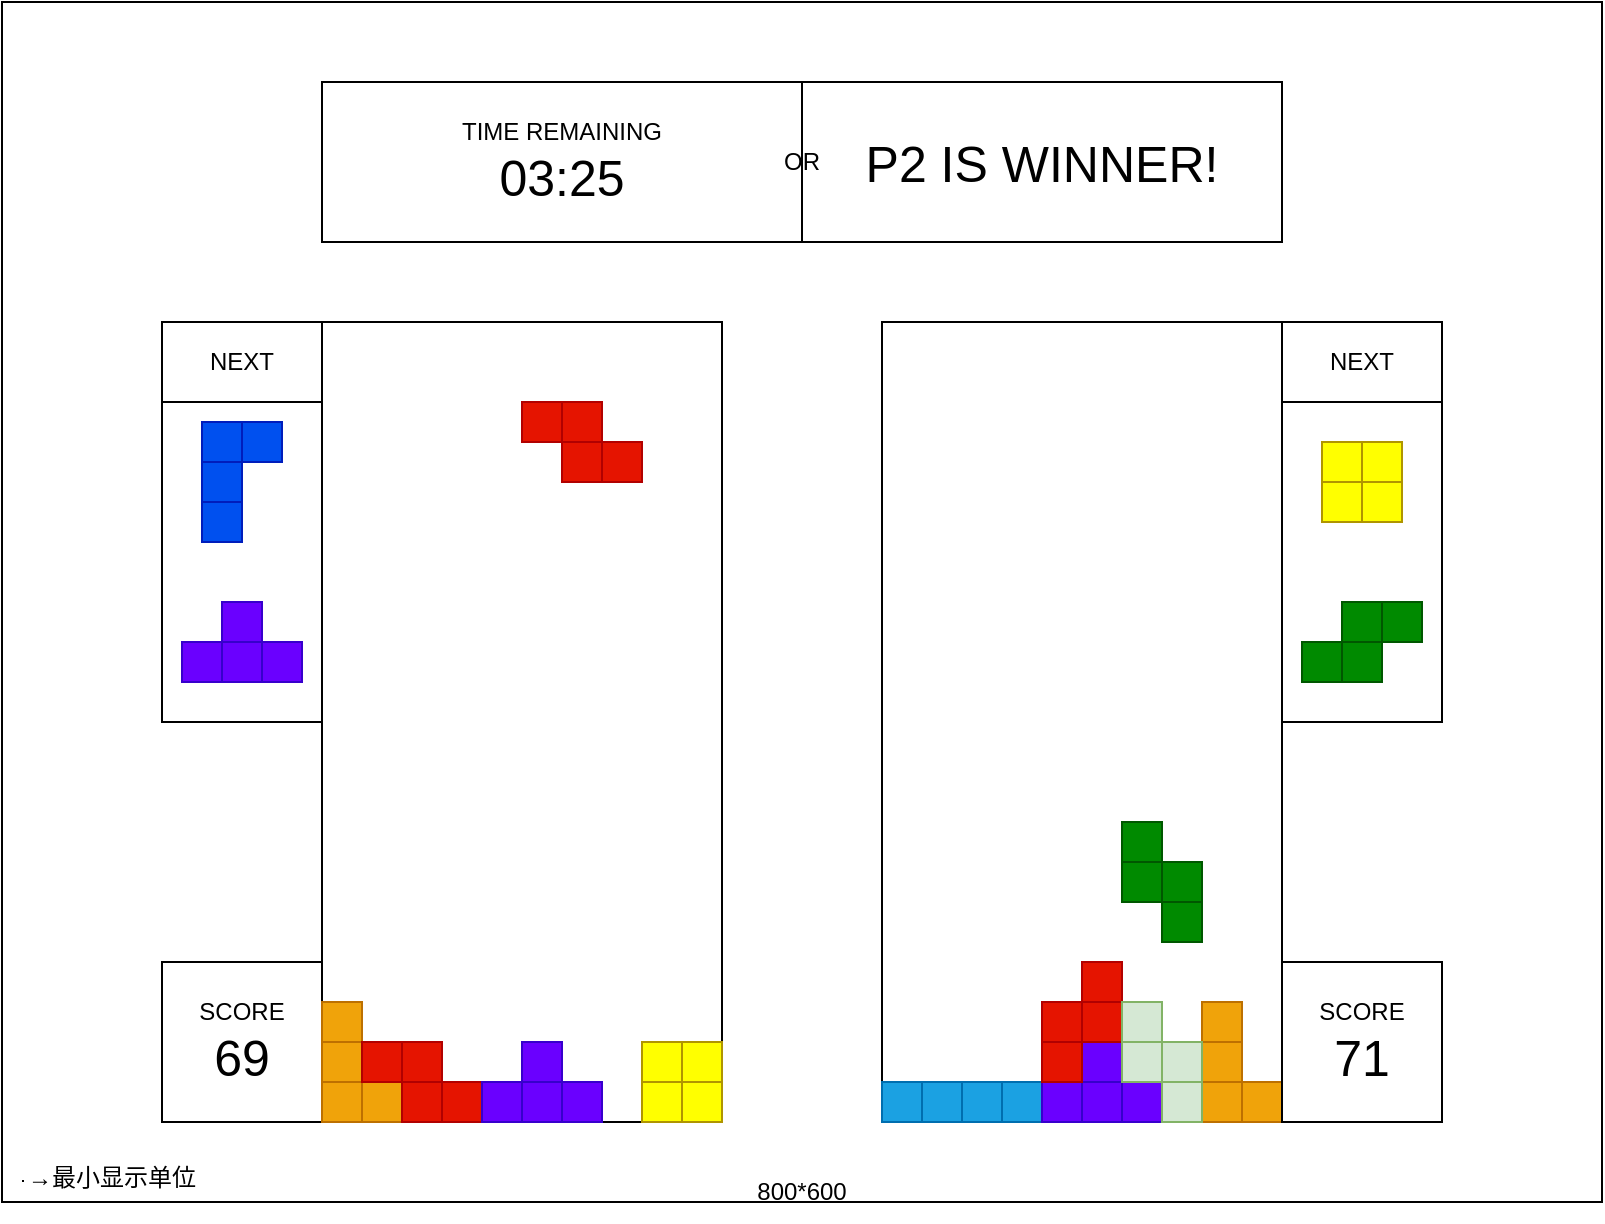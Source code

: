 <mxfile version="20.6.0" type="github">
  <diagram id="5oXw0mRgHBzclAZyAbjB" name="第 1 页">
    <mxGraphModel dx="918" dy="588" grid="1" gridSize="10" guides="1" tooltips="1" connect="1" arrows="1" fold="1" page="0" pageScale="1" pageWidth="827" pageHeight="1169" math="0" shadow="0">
      <root>
        <mxCell id="0" />
        <mxCell id="1" parent="0" />
        <mxCell id="F8sjzibDddwQlHmZez1S-1" value="" style="rounded=0;whiteSpace=wrap;html=1;fillColor=none;movable=0;resizable=0;rotatable=0;deletable=0;editable=0;connectable=0;" parent="1" vertex="1">
          <mxGeometry y="160" width="800" height="600" as="geometry" />
        </mxCell>
        <mxCell id="F8sjzibDddwQlHmZez1S-2" value="" style="rounded=0;whiteSpace=wrap;html=1;fillColor=none;movable=0;resizable=0;rotatable=0;deletable=0;editable=0;connectable=0;" parent="1" vertex="1">
          <mxGeometry x="440" y="320" width="200" height="400" as="geometry" />
        </mxCell>
        <mxCell id="F8sjzibDddwQlHmZez1S-3" value="" style="rounded=0;whiteSpace=wrap;html=1;fillColor=none;movable=0;resizable=0;rotatable=0;deletable=0;editable=0;connectable=0;" parent="1" vertex="1">
          <mxGeometry x="160" y="320" width="200" height="400" as="geometry" />
        </mxCell>
        <mxCell id="F8sjzibDddwQlHmZez1S-8" value="800*600" style="text;html=1;strokeColor=none;fillColor=none;align=center;verticalAlign=middle;whiteSpace=wrap;rounded=0;" parent="1" vertex="1">
          <mxGeometry x="370" y="740" width="60" height="30" as="geometry" />
        </mxCell>
        <mxCell id="F8sjzibDddwQlHmZez1S-10" value="SCORE&lt;br&gt;&lt;font style=&quot;font-size: 25px;&quot;&gt;69&lt;/font&gt;" style="rounded=0;whiteSpace=wrap;html=1;fillColor=none;movable=1;resizable=1;rotatable=1;deletable=1;editable=1;connectable=1;" parent="1" vertex="1">
          <mxGeometry x="80" y="640" width="80" height="80" as="geometry" />
        </mxCell>
        <mxCell id="F8sjzibDddwQlHmZez1S-11" value="NEXT" style="rounded=0;whiteSpace=wrap;html=1;fillColor=none;movable=0;resizable=0;rotatable=0;deletable=0;editable=0;connectable=0;" parent="1" vertex="1">
          <mxGeometry x="80" y="320" width="80" height="40" as="geometry" />
        </mxCell>
        <mxCell id="F8sjzibDddwQlHmZez1S-12" value="NEXT" style="rounded=0;whiteSpace=wrap;html=1;fillColor=none;movable=0;resizable=0;rotatable=0;deletable=0;editable=0;connectable=0;" parent="1" vertex="1">
          <mxGeometry x="640" y="320" width="80" height="40" as="geometry" />
        </mxCell>
        <mxCell id="F8sjzibDddwQlHmZez1S-13" value="TIME REMAINING&lt;br&gt;&lt;font style=&quot;font-size: 25px;&quot;&gt;03:25&lt;/font&gt;" style="rounded=0;whiteSpace=wrap;html=1;fillColor=none;movable=1;resizable=1;rotatable=1;deletable=1;editable=1;connectable=1;" parent="1" vertex="1">
          <mxGeometry x="160" y="200" width="240" height="80" as="geometry" />
        </mxCell>
        <mxCell id="F8sjzibDddwQlHmZez1S-14" value="" style="rounded=0;whiteSpace=wrap;html=1;fillColor=none;movable=0;resizable=0;rotatable=0;deletable=0;editable=0;connectable=0;" parent="1" vertex="1">
          <mxGeometry x="640" y="360" width="80" height="160" as="geometry" />
        </mxCell>
        <mxCell id="F8sjzibDddwQlHmZez1S-15" value="" style="rounded=0;whiteSpace=wrap;html=1;fillColor=none;movable=0;resizable=0;rotatable=0;deletable=0;editable=0;connectable=0;" parent="1" vertex="1">
          <mxGeometry x="80" y="360" width="80" height="160" as="geometry" />
        </mxCell>
        <mxCell id="F8sjzibDddwQlHmZez1S-34" value="" style="group" parent="1" vertex="1" connectable="0">
          <mxGeometry x="160" y="660" width="40" height="60" as="geometry" />
        </mxCell>
        <mxCell id="F8sjzibDddwQlHmZez1S-16" value="" style="rounded=0;whiteSpace=wrap;html=1;fillColor=#f0a30a;strokeColor=#BD7000;fontColor=#000000;" parent="F8sjzibDddwQlHmZez1S-34" vertex="1">
          <mxGeometry y="40" width="20" height="20" as="geometry" />
        </mxCell>
        <mxCell id="F8sjzibDddwQlHmZez1S-17" value="" style="rounded=0;whiteSpace=wrap;html=1;fillColor=#f0a30a;strokeColor=#BD7000;fontColor=#000000;" parent="F8sjzibDddwQlHmZez1S-34" vertex="1">
          <mxGeometry x="20" y="40" width="20" height="20" as="geometry" />
        </mxCell>
        <mxCell id="F8sjzibDddwQlHmZez1S-30" value="" style="rounded=0;whiteSpace=wrap;html=1;fillColor=#f0a30a;strokeColor=#BD7000;fontColor=#000000;" parent="F8sjzibDddwQlHmZez1S-34" vertex="1">
          <mxGeometry y="20" width="20" height="20" as="geometry" />
        </mxCell>
        <mxCell id="F8sjzibDddwQlHmZez1S-31" value="" style="rounded=0;whiteSpace=wrap;html=1;fillColor=#f0a30a;strokeColor=#BD7000;fontColor=#000000;" parent="F8sjzibDddwQlHmZez1S-34" vertex="1">
          <mxGeometry width="20" height="20" as="geometry" />
        </mxCell>
        <mxCell id="F8sjzibDddwQlHmZez1S-35" value="" style="group" parent="1" vertex="1" connectable="0">
          <mxGeometry x="180" y="680" width="60" height="40" as="geometry" />
        </mxCell>
        <mxCell id="F8sjzibDddwQlHmZez1S-18" value="" style="rounded=0;whiteSpace=wrap;html=1;fillColor=#e51400;strokeColor=#B20000;fontColor=#ffffff;" parent="F8sjzibDddwQlHmZez1S-35" vertex="1">
          <mxGeometry x="20" y="20" width="20" height="20" as="geometry" />
        </mxCell>
        <mxCell id="F8sjzibDddwQlHmZez1S-19" value="" style="rounded=0;whiteSpace=wrap;html=1;fillColor=#e51400;strokeColor=#B20000;fontColor=#ffffff;" parent="F8sjzibDddwQlHmZez1S-35" vertex="1">
          <mxGeometry x="40" y="20" width="20" height="20" as="geometry" />
        </mxCell>
        <mxCell id="F8sjzibDddwQlHmZez1S-32" value="" style="rounded=0;whiteSpace=wrap;html=1;fillColor=#e51400;strokeColor=#B20000;fontColor=#ffffff;" parent="F8sjzibDddwQlHmZez1S-35" vertex="1">
          <mxGeometry x="20" width="20" height="20" as="geometry" />
        </mxCell>
        <mxCell id="F8sjzibDddwQlHmZez1S-33" value="" style="rounded=0;whiteSpace=wrap;html=1;fillColor=#e51400;strokeColor=#B20000;fontColor=#ffffff;" parent="F8sjzibDddwQlHmZez1S-35" vertex="1">
          <mxGeometry width="20" height="20" as="geometry" />
        </mxCell>
        <mxCell id="F8sjzibDddwQlHmZez1S-36" value="" style="group" parent="1" vertex="1" connectable="0">
          <mxGeometry x="240" y="680" width="60" height="40" as="geometry" />
        </mxCell>
        <mxCell id="F8sjzibDddwQlHmZez1S-20" value="" style="rounded=0;whiteSpace=wrap;html=1;fillColor=#6a00ff;strokeColor=#3700CC;fontColor=#ffffff;" parent="F8sjzibDddwQlHmZez1S-36" vertex="1">
          <mxGeometry y="20" width="20" height="20" as="geometry" />
        </mxCell>
        <mxCell id="F8sjzibDddwQlHmZez1S-21" value="" style="rounded=0;whiteSpace=wrap;html=1;fillColor=#6a00ff;strokeColor=#3700CC;fontColor=#ffffff;" parent="F8sjzibDddwQlHmZez1S-36" vertex="1">
          <mxGeometry x="20" y="20" width="20" height="20" as="geometry" />
        </mxCell>
        <mxCell id="F8sjzibDddwQlHmZez1S-22" value="" style="rounded=0;whiteSpace=wrap;html=1;fillColor=#6a00ff;strokeColor=#3700CC;fontColor=#ffffff;" parent="F8sjzibDddwQlHmZez1S-36" vertex="1">
          <mxGeometry x="40" y="20" width="20" height="20" as="geometry" />
        </mxCell>
        <mxCell id="F8sjzibDddwQlHmZez1S-29" value="" style="rounded=0;whiteSpace=wrap;html=1;fillColor=#6a00ff;strokeColor=#3700CC;fontColor=#ffffff;" parent="F8sjzibDddwQlHmZez1S-36" vertex="1">
          <mxGeometry x="20" width="20" height="20" as="geometry" />
        </mxCell>
        <mxCell id="F8sjzibDddwQlHmZez1S-37" value="" style="group" parent="1" vertex="1" connectable="0">
          <mxGeometry x="320" y="680" width="40" height="40" as="geometry" />
        </mxCell>
        <mxCell id="F8sjzibDddwQlHmZez1S-23" value="" style="rounded=0;whiteSpace=wrap;html=1;fillColor=#FFFF00;strokeColor=#B09500;fontColor=#000000;" parent="F8sjzibDddwQlHmZez1S-37" vertex="1">
          <mxGeometry x="20" y="20" width="20" height="20" as="geometry" />
        </mxCell>
        <mxCell id="F8sjzibDddwQlHmZez1S-26" value="" style="rounded=0;whiteSpace=wrap;html=1;fillColor=#FFFF00;strokeColor=#B09500;fontColor=#000000;" parent="F8sjzibDddwQlHmZez1S-37" vertex="1">
          <mxGeometry y="20" width="20" height="20" as="geometry" />
        </mxCell>
        <mxCell id="F8sjzibDddwQlHmZez1S-27" value="" style="rounded=0;whiteSpace=wrap;html=1;fillColor=#FFFF00;strokeColor=#B09500;fontColor=#000000;" parent="F8sjzibDddwQlHmZez1S-37" vertex="1">
          <mxGeometry x="20" width="20" height="20" as="geometry" />
        </mxCell>
        <mxCell id="F8sjzibDddwQlHmZez1S-28" value="" style="rounded=0;whiteSpace=wrap;html=1;fillColor=#FFFF00;strokeColor=#B09500;fontColor=#000000;" parent="F8sjzibDddwQlHmZez1S-37" vertex="1">
          <mxGeometry width="20" height="20" as="geometry" />
        </mxCell>
        <mxCell id="F8sjzibDddwQlHmZez1S-38" value="" style="group" parent="1" vertex="1" connectable="0">
          <mxGeometry x="100" y="370" width="40" height="60" as="geometry" />
        </mxCell>
        <mxCell id="F8sjzibDddwQlHmZez1S-39" value="" style="rounded=0;whiteSpace=wrap;html=1;fillColor=#0050ef;strokeColor=#001DBC;fontColor=#ffffff;" parent="F8sjzibDddwQlHmZez1S-38" vertex="1">
          <mxGeometry y="40" width="20" height="20" as="geometry" />
        </mxCell>
        <mxCell id="F8sjzibDddwQlHmZez1S-40" value="" style="rounded=0;whiteSpace=wrap;html=1;fillColor=#0050ef;strokeColor=#001DBC;fontColor=#ffffff;" parent="F8sjzibDddwQlHmZez1S-38" vertex="1">
          <mxGeometry x="20" width="20" height="20" as="geometry" />
        </mxCell>
        <mxCell id="F8sjzibDddwQlHmZez1S-41" value="" style="rounded=0;whiteSpace=wrap;html=1;fillColor=#0050ef;strokeColor=#001DBC;fontColor=#ffffff;" parent="F8sjzibDddwQlHmZez1S-38" vertex="1">
          <mxGeometry y="20" width="20" height="20" as="geometry" />
        </mxCell>
        <mxCell id="F8sjzibDddwQlHmZez1S-42" value="" style="rounded=0;whiteSpace=wrap;html=1;fillColor=#0050ef;strokeColor=#001DBC;fontColor=#ffffff;" parent="F8sjzibDddwQlHmZez1S-38" vertex="1">
          <mxGeometry width="20" height="20" as="geometry" />
        </mxCell>
        <mxCell id="F8sjzibDddwQlHmZez1S-53" value="" style="group" parent="1" vertex="1" connectable="0">
          <mxGeometry x="440" y="700" width="80" height="20" as="geometry" />
        </mxCell>
        <mxCell id="F8sjzibDddwQlHmZez1S-51" value="" style="rounded=0;whiteSpace=wrap;html=1;fillColor=#1ba1e2;strokeColor=#006EAF;fontColor=#ffffff;" parent="F8sjzibDddwQlHmZez1S-53" vertex="1">
          <mxGeometry x="40" width="20" height="20" as="geometry" />
        </mxCell>
        <mxCell id="F8sjzibDddwQlHmZez1S-52" value="" style="rounded=0;whiteSpace=wrap;html=1;fillColor=#1ba1e2;strokeColor=#006EAF;fontColor=#ffffff;" parent="F8sjzibDddwQlHmZez1S-53" vertex="1">
          <mxGeometry x="60" width="20" height="20" as="geometry" />
        </mxCell>
        <mxCell id="F8sjzibDddwQlHmZez1S-49" value="" style="rounded=0;whiteSpace=wrap;html=1;fillColor=#1ba1e2;strokeColor=#006EAF;fontColor=#ffffff;" parent="F8sjzibDddwQlHmZez1S-53" vertex="1">
          <mxGeometry x="20" width="20" height="20" as="geometry" />
        </mxCell>
        <mxCell id="F8sjzibDddwQlHmZez1S-50" value="" style="rounded=0;whiteSpace=wrap;html=1;fillColor=#1ba1e2;strokeColor=#006EAF;fontColor=#ffffff;" parent="F8sjzibDddwQlHmZez1S-53" vertex="1">
          <mxGeometry width="20" height="20" as="geometry" />
        </mxCell>
        <mxCell id="F8sjzibDddwQlHmZez1S-58" value="" style="group" parent="1" vertex="1" connectable="0">
          <mxGeometry x="520" y="680" width="60" height="40" as="geometry" />
        </mxCell>
        <mxCell id="F8sjzibDddwQlHmZez1S-59" value="" style="rounded=0;whiteSpace=wrap;html=1;fillColor=#6a00ff;strokeColor=#3700CC;fontColor=#ffffff;" parent="F8sjzibDddwQlHmZez1S-58" vertex="1">
          <mxGeometry y="20" width="20" height="20" as="geometry" />
        </mxCell>
        <mxCell id="F8sjzibDddwQlHmZez1S-60" value="" style="rounded=0;whiteSpace=wrap;html=1;fillColor=#6a00ff;strokeColor=#3700CC;fontColor=#ffffff;" parent="F8sjzibDddwQlHmZez1S-58" vertex="1">
          <mxGeometry x="20" y="20" width="20" height="20" as="geometry" />
        </mxCell>
        <mxCell id="F8sjzibDddwQlHmZez1S-61" value="" style="rounded=0;whiteSpace=wrap;html=1;fillColor=#6a00ff;strokeColor=#3700CC;fontColor=#ffffff;" parent="F8sjzibDddwQlHmZez1S-58" vertex="1">
          <mxGeometry x="40" y="20" width="20" height="20" as="geometry" />
        </mxCell>
        <mxCell id="F8sjzibDddwQlHmZez1S-62" value="" style="rounded=0;whiteSpace=wrap;html=1;fillColor=#6a00ff;strokeColor=#3700CC;fontColor=#ffffff;" parent="F8sjzibDddwQlHmZez1S-58" vertex="1">
          <mxGeometry x="20" width="20" height="20" as="geometry" />
        </mxCell>
        <mxCell id="F8sjzibDddwQlHmZez1S-63" value="" style="group;rotation=90;" parent="1" vertex="1" connectable="0">
          <mxGeometry x="510" y="650" width="60" height="40" as="geometry" />
        </mxCell>
        <mxCell id="F8sjzibDddwQlHmZez1S-64" value="" style="rounded=0;whiteSpace=wrap;html=1;fillColor=#e51400;strokeColor=#B20000;fontColor=#ffffff;rotation=90;" parent="F8sjzibDddwQlHmZez1S-63" vertex="1">
          <mxGeometry x="10" y="10" width="20" height="20" as="geometry" />
        </mxCell>
        <mxCell id="F8sjzibDddwQlHmZez1S-65" value="" style="rounded=0;whiteSpace=wrap;html=1;fillColor=#e51400;strokeColor=#B20000;fontColor=#ffffff;rotation=90;" parent="F8sjzibDddwQlHmZez1S-63" vertex="1">
          <mxGeometry x="10" y="30" width="20" height="20" as="geometry" />
        </mxCell>
        <mxCell id="F8sjzibDddwQlHmZez1S-66" value="" style="rounded=0;whiteSpace=wrap;html=1;fillColor=#e51400;strokeColor=#B20000;fontColor=#ffffff;rotation=90;" parent="F8sjzibDddwQlHmZez1S-63" vertex="1">
          <mxGeometry x="30" y="10" width="20" height="20" as="geometry" />
        </mxCell>
        <mxCell id="F8sjzibDddwQlHmZez1S-67" value="" style="rounded=0;whiteSpace=wrap;html=1;fillColor=#e51400;strokeColor=#B20000;fontColor=#ffffff;rotation=90;" parent="F8sjzibDddwQlHmZez1S-63" vertex="1">
          <mxGeometry x="30" y="-10" width="20" height="20" as="geometry" />
        </mxCell>
        <mxCell id="F8sjzibDddwQlHmZez1S-68" value="" style="group" parent="1" vertex="1" connectable="0">
          <mxGeometry x="600" y="660" width="40" height="60" as="geometry" />
        </mxCell>
        <mxCell id="F8sjzibDddwQlHmZez1S-69" value="" style="rounded=0;whiteSpace=wrap;html=1;fillColor=#f0a30a;strokeColor=#BD7000;fontColor=#000000;" parent="F8sjzibDddwQlHmZez1S-68" vertex="1">
          <mxGeometry y="40" width="20" height="20" as="geometry" />
        </mxCell>
        <mxCell id="F8sjzibDddwQlHmZez1S-70" value="" style="rounded=0;whiteSpace=wrap;html=1;fillColor=#f0a30a;strokeColor=#BD7000;fontColor=#000000;" parent="F8sjzibDddwQlHmZez1S-68" vertex="1">
          <mxGeometry x="20" y="40" width="20" height="20" as="geometry" />
        </mxCell>
        <mxCell id="F8sjzibDddwQlHmZez1S-71" value="" style="rounded=0;whiteSpace=wrap;html=1;fillColor=#f0a30a;strokeColor=#BD7000;fontColor=#000000;" parent="F8sjzibDddwQlHmZez1S-68" vertex="1">
          <mxGeometry y="20" width="20" height="20" as="geometry" />
        </mxCell>
        <mxCell id="F8sjzibDddwQlHmZez1S-72" value="" style="rounded=0;whiteSpace=wrap;html=1;fillColor=#f0a30a;strokeColor=#BD7000;fontColor=#000000;" parent="F8sjzibDddwQlHmZez1S-68" vertex="1">
          <mxGeometry width="20" height="20" as="geometry" />
        </mxCell>
        <mxCell id="F8sjzibDddwQlHmZez1S-73" value="" style="group;rotation=90;" parent="1" vertex="1" connectable="0">
          <mxGeometry x="550" y="580" width="60" height="40" as="geometry" />
        </mxCell>
        <mxCell id="F8sjzibDddwQlHmZez1S-74" value="" style="rounded=0;whiteSpace=wrap;html=1;fillColor=#008a00;strokeColor=#005700;fontColor=#ffffff;rotation=90;" parent="F8sjzibDddwQlHmZez1S-73" vertex="1">
          <mxGeometry x="10" y="10" width="20" height="20" as="geometry" />
        </mxCell>
        <mxCell id="F8sjzibDddwQlHmZez1S-75" value="" style="rounded=0;whiteSpace=wrap;html=1;fillColor=#008a00;strokeColor=#005700;fontColor=#ffffff;rotation=90;" parent="F8sjzibDddwQlHmZez1S-73" vertex="1">
          <mxGeometry x="10" y="-10" width="20" height="20" as="geometry" />
        </mxCell>
        <mxCell id="F8sjzibDddwQlHmZez1S-76" value="" style="rounded=0;whiteSpace=wrap;html=1;fillColor=#008a00;strokeColor=#005700;fontColor=#ffffff;rotation=90;" parent="F8sjzibDddwQlHmZez1S-73" vertex="1">
          <mxGeometry x="30" y="10" width="20" height="20" as="geometry" />
        </mxCell>
        <mxCell id="F8sjzibDddwQlHmZez1S-77" value="" style="rounded=0;whiteSpace=wrap;html=1;fillColor=#008a00;strokeColor=#005700;fontColor=#ffffff;rotation=90;" parent="F8sjzibDddwQlHmZez1S-73" vertex="1">
          <mxGeometry x="30" y="30" width="20" height="20" as="geometry" />
        </mxCell>
        <mxCell id="F8sjzibDddwQlHmZez1S-84" value="" style="group" parent="1" vertex="1" connectable="0">
          <mxGeometry x="660" y="380" width="40" height="40" as="geometry" />
        </mxCell>
        <mxCell id="F8sjzibDddwQlHmZez1S-85" value="" style="rounded=0;whiteSpace=wrap;html=1;fillColor=#FFFF00;strokeColor=#B09500;fontColor=#000000;" parent="F8sjzibDddwQlHmZez1S-84" vertex="1">
          <mxGeometry x="20" y="20" width="20" height="20" as="geometry" />
        </mxCell>
        <mxCell id="F8sjzibDddwQlHmZez1S-86" value="" style="rounded=0;whiteSpace=wrap;html=1;fillColor=#FFFF00;strokeColor=#B09500;fontColor=#000000;" parent="F8sjzibDddwQlHmZez1S-84" vertex="1">
          <mxGeometry y="20" width="20" height="20" as="geometry" />
        </mxCell>
        <mxCell id="F8sjzibDddwQlHmZez1S-87" value="" style="rounded=0;whiteSpace=wrap;html=1;fillColor=#FFFF00;strokeColor=#B09500;fontColor=#000000;" parent="F8sjzibDddwQlHmZez1S-84" vertex="1">
          <mxGeometry x="20" width="20" height="20" as="geometry" />
        </mxCell>
        <mxCell id="F8sjzibDddwQlHmZez1S-88" value="" style="rounded=0;whiteSpace=wrap;html=1;fillColor=#FFFF00;strokeColor=#B09500;fontColor=#000000;" parent="F8sjzibDddwQlHmZez1S-84" vertex="1">
          <mxGeometry width="20" height="20" as="geometry" />
        </mxCell>
        <mxCell id="F8sjzibDddwQlHmZez1S-89" value="SCORE&lt;br&gt;&lt;span style=&quot;font-size: 25px;&quot;&gt;71&lt;/span&gt;" style="rounded=0;whiteSpace=wrap;html=1;fillColor=none;movable=0;resizable=0;rotatable=0;deletable=0;editable=0;connectable=0;" parent="1" vertex="1">
          <mxGeometry x="640" y="640" width="80" height="80" as="geometry" />
        </mxCell>
        <mxCell id="F8sjzibDddwQlHmZez1S-90" value="" style="group" parent="1" vertex="1" connectable="0">
          <mxGeometry x="90" y="460" width="60" height="40" as="geometry" />
        </mxCell>
        <mxCell id="F8sjzibDddwQlHmZez1S-91" value="" style="rounded=0;whiteSpace=wrap;html=1;fillColor=#6a00ff;strokeColor=#3700CC;fontColor=#ffffff;" parent="F8sjzibDddwQlHmZez1S-90" vertex="1">
          <mxGeometry y="20" width="20" height="20" as="geometry" />
        </mxCell>
        <mxCell id="F8sjzibDddwQlHmZez1S-92" value="" style="rounded=0;whiteSpace=wrap;html=1;fillColor=#6a00ff;strokeColor=#3700CC;fontColor=#ffffff;" parent="F8sjzibDddwQlHmZez1S-90" vertex="1">
          <mxGeometry x="20" y="20" width="20" height="20" as="geometry" />
        </mxCell>
        <mxCell id="F8sjzibDddwQlHmZez1S-93" value="" style="rounded=0;whiteSpace=wrap;html=1;fillColor=#6a00ff;strokeColor=#3700CC;fontColor=#ffffff;" parent="F8sjzibDddwQlHmZez1S-90" vertex="1">
          <mxGeometry x="40" y="20" width="20" height="20" as="geometry" />
        </mxCell>
        <mxCell id="F8sjzibDddwQlHmZez1S-94" value="" style="rounded=0;whiteSpace=wrap;html=1;fillColor=#6a00ff;strokeColor=#3700CC;fontColor=#ffffff;" parent="F8sjzibDddwQlHmZez1S-90" vertex="1">
          <mxGeometry x="20" width="20" height="20" as="geometry" />
        </mxCell>
        <mxCell id="F8sjzibDddwQlHmZez1S-95" value="" style="group;rotation=0;" parent="1" vertex="1" connectable="0">
          <mxGeometry x="650" y="460" width="60" height="40" as="geometry" />
        </mxCell>
        <mxCell id="F8sjzibDddwQlHmZez1S-96" value="" style="rounded=0;whiteSpace=wrap;html=1;fillColor=#008a00;strokeColor=#005700;fontColor=#ffffff;rotation=0;" parent="F8sjzibDddwQlHmZez1S-95" vertex="1">
          <mxGeometry x="20" y="20" width="20" height="20" as="geometry" />
        </mxCell>
        <mxCell id="F8sjzibDddwQlHmZez1S-97" value="" style="rounded=0;whiteSpace=wrap;html=1;fillColor=#008a00;strokeColor=#005700;fontColor=#ffffff;rotation=0;" parent="F8sjzibDddwQlHmZez1S-95" vertex="1">
          <mxGeometry y="20" width="20" height="20" as="geometry" />
        </mxCell>
        <mxCell id="F8sjzibDddwQlHmZez1S-98" value="" style="rounded=0;whiteSpace=wrap;html=1;fillColor=#008a00;strokeColor=#005700;fontColor=#ffffff;rotation=0;" parent="F8sjzibDddwQlHmZez1S-95" vertex="1">
          <mxGeometry x="20" width="20" height="20" as="geometry" />
        </mxCell>
        <mxCell id="F8sjzibDddwQlHmZez1S-99" value="" style="rounded=0;whiteSpace=wrap;html=1;fillColor=#008a00;strokeColor=#005700;fontColor=#ffffff;rotation=0;" parent="F8sjzibDddwQlHmZez1S-95" vertex="1">
          <mxGeometry x="40" width="20" height="20" as="geometry" />
        </mxCell>
        <mxCell id="F8sjzibDddwQlHmZez1S-100" value="&lt;font style=&quot;font-size: 25px;&quot;&gt;P2 IS WINNER!&lt;/font&gt;" style="rounded=0;whiteSpace=wrap;html=1;fillColor=none;movable=1;resizable=1;rotatable=1;deletable=1;editable=1;connectable=1;" parent="1" vertex="1">
          <mxGeometry x="400" y="200" width="240" height="80" as="geometry" />
        </mxCell>
        <mxCell id="F8sjzibDddwQlHmZez1S-101" value="OR" style="text;html=1;strokeColor=none;fillColor=none;align=center;verticalAlign=middle;whiteSpace=wrap;rounded=0;" parent="1" vertex="1">
          <mxGeometry x="370" y="225" width="60" height="30" as="geometry" />
        </mxCell>
        <mxCell id="F8sjzibDddwQlHmZez1S-102" value="" style="group" parent="1" vertex="1" connectable="0">
          <mxGeometry x="260" y="360" width="60" height="40" as="geometry" />
        </mxCell>
        <mxCell id="F8sjzibDddwQlHmZez1S-103" value="" style="rounded=0;whiteSpace=wrap;html=1;fillColor=#e51400;strokeColor=#B20000;fontColor=#ffffff;" parent="F8sjzibDddwQlHmZez1S-102" vertex="1">
          <mxGeometry x="20" y="20" width="20" height="20" as="geometry" />
        </mxCell>
        <mxCell id="F8sjzibDddwQlHmZez1S-104" value="" style="rounded=0;whiteSpace=wrap;html=1;fillColor=#e51400;strokeColor=#B20000;fontColor=#ffffff;" parent="F8sjzibDddwQlHmZez1S-102" vertex="1">
          <mxGeometry x="40" y="20" width="20" height="20" as="geometry" />
        </mxCell>
        <mxCell id="F8sjzibDddwQlHmZez1S-105" value="" style="rounded=0;whiteSpace=wrap;html=1;fillColor=#e51400;strokeColor=#B20000;fontColor=#ffffff;" parent="F8sjzibDddwQlHmZez1S-102" vertex="1">
          <mxGeometry x="20" width="20" height="20" as="geometry" />
        </mxCell>
        <mxCell id="F8sjzibDddwQlHmZez1S-106" value="" style="rounded=0;whiteSpace=wrap;html=1;fillColor=#e51400;strokeColor=#B20000;fontColor=#ffffff;" parent="F8sjzibDddwQlHmZez1S-102" vertex="1">
          <mxGeometry width="20" height="20" as="geometry" />
        </mxCell>
        <mxCell id="KVjwW78dqXMxwQNabTCl-1" value="" style="rounded=0;whiteSpace=wrap;html=1;strokeColor=none;fillColor=#000000;" parent="1" vertex="1">
          <mxGeometry x="10" y="749" width="1" height="1" as="geometry" />
        </mxCell>
        <mxCell id="KVjwW78dqXMxwQNabTCl-2" value="→最小显示单位" style="text;html=1;strokeColor=none;fillColor=none;align=center;verticalAlign=middle;whiteSpace=wrap;rounded=0;" parent="1" vertex="1">
          <mxGeometry x="5" y="732.5" width="100" height="30" as="geometry" />
        </mxCell>
        <mxCell id="LZAjPerPcCQROmMQ6fTj-1" value="" style="group;rotation=90;" vertex="1" connectable="0" parent="1">
          <mxGeometry x="550" y="670" width="60" height="40" as="geometry" />
        </mxCell>
        <mxCell id="LZAjPerPcCQROmMQ6fTj-2" value="" style="rounded=0;whiteSpace=wrap;html=1;fillColor=#d5e8d4;strokeColor=#82b366;rotation=90;" vertex="1" parent="LZAjPerPcCQROmMQ6fTj-1">
          <mxGeometry x="10" y="10" width="20" height="20" as="geometry" />
        </mxCell>
        <mxCell id="LZAjPerPcCQROmMQ6fTj-3" value="" style="rounded=0;whiteSpace=wrap;html=1;fillColor=#d5e8d4;strokeColor=#82b366;rotation=90;" vertex="1" parent="LZAjPerPcCQROmMQ6fTj-1">
          <mxGeometry x="10" y="-10" width="20" height="20" as="geometry" />
        </mxCell>
        <mxCell id="LZAjPerPcCQROmMQ6fTj-4" value="" style="rounded=0;whiteSpace=wrap;html=1;fillColor=#d5e8d4;strokeColor=#82b366;rotation=90;" vertex="1" parent="LZAjPerPcCQROmMQ6fTj-1">
          <mxGeometry x="30" y="10" width="20" height="20" as="geometry" />
        </mxCell>
        <mxCell id="LZAjPerPcCQROmMQ6fTj-5" value="" style="rounded=0;whiteSpace=wrap;html=1;fillColor=#d5e8d4;strokeColor=#82b366;rotation=90;" vertex="1" parent="LZAjPerPcCQROmMQ6fTj-1">
          <mxGeometry x="30" y="30" width="20" height="20" as="geometry" />
        </mxCell>
      </root>
    </mxGraphModel>
  </diagram>
</mxfile>
